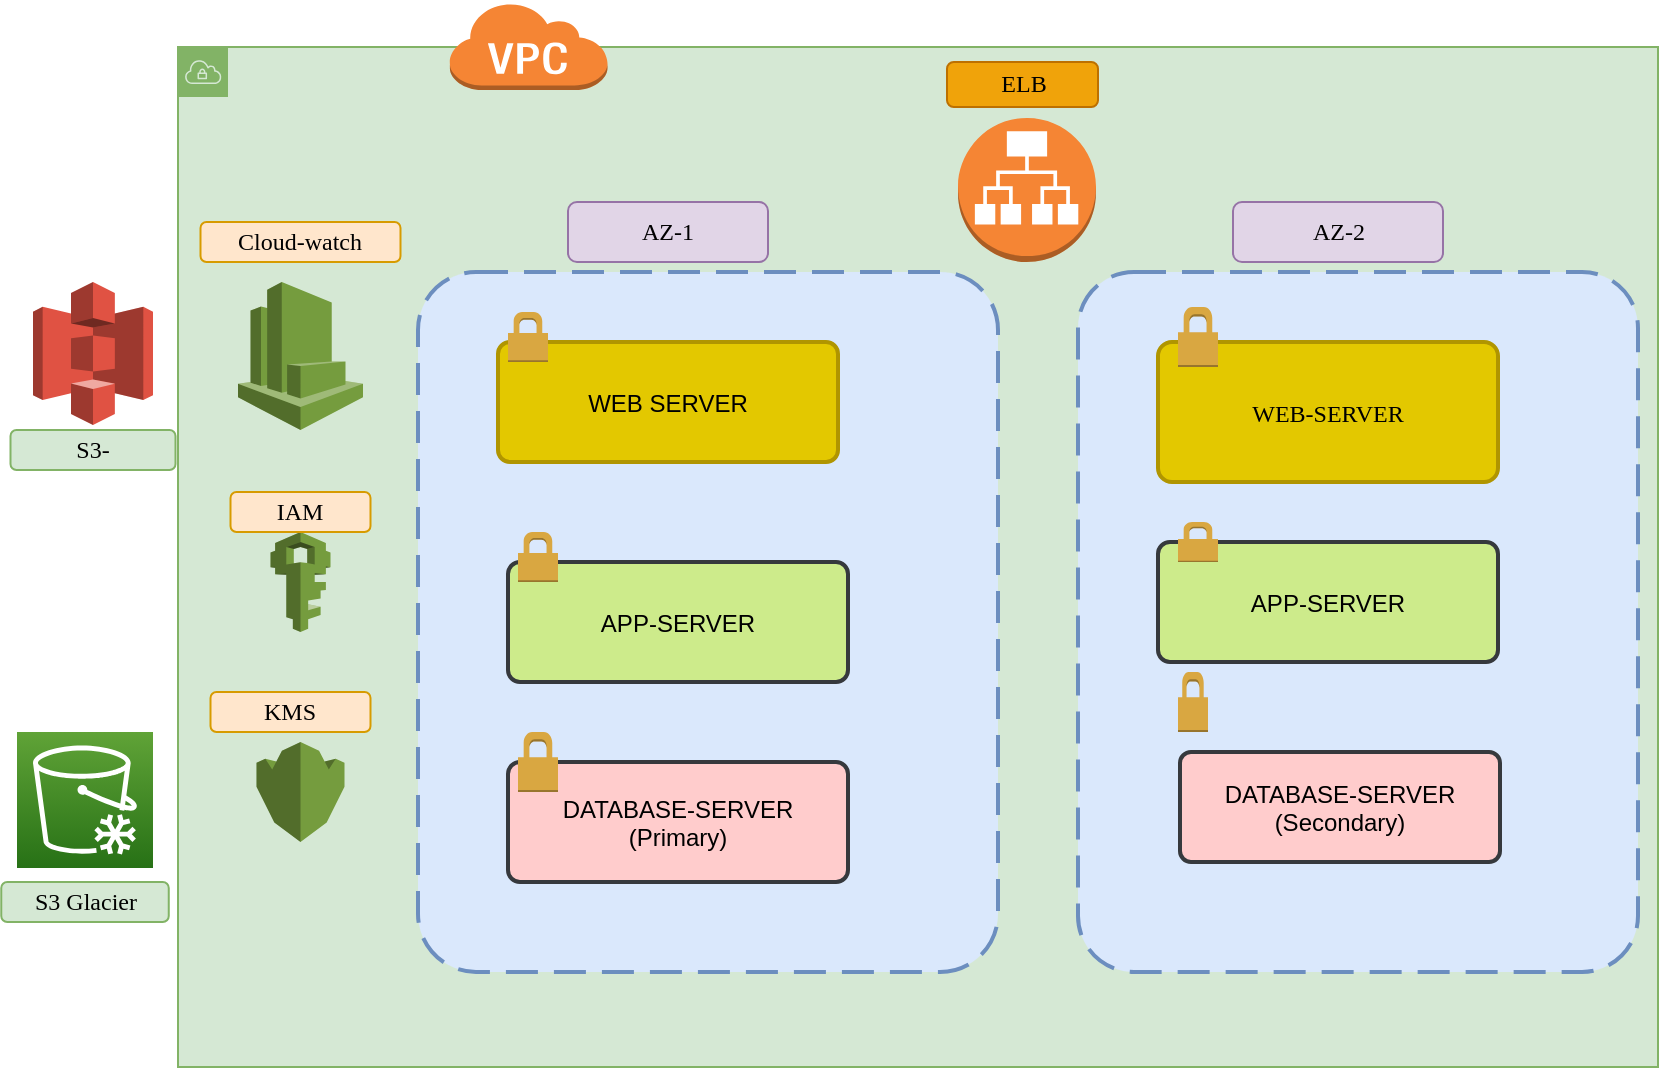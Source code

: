 <mxfile version="17.3.0" type="github">
  <diagram id="E1khFoBKNFC2EEJ2y39V" name="Page-1">
    <mxGraphModel dx="946" dy="1550" grid="1" gridSize="10" guides="1" tooltips="1" connect="1" arrows="1" fold="1" page="1" pageScale="1" pageWidth="850" pageHeight="1100" math="0" shadow="0">
      <root>
        <mxCell id="0" />
        <mxCell id="1" parent="0" />
        <mxCell id="tHmxQ9E9GLZm-GSV-ONZ-29" value="" style="sketch=0;outlineConnect=0;html=1;whiteSpace=wrap;fontSize=12;fontStyle=0;shape=mxgraph.aws4.group;grIcon=mxgraph.aws4.group_vpc;strokeColor=#82b366;fillColor=#d5e8d4;verticalAlign=top;align=left;spacingLeft=30;dashed=0;" parent="1" vertex="1">
          <mxGeometry x="90" y="12.5" width="740" height="510" as="geometry" />
        </mxCell>
        <mxCell id="tHmxQ9E9GLZm-GSV-ONZ-30" value="" style="outlineConnect=0;dashed=0;verticalLabelPosition=bottom;verticalAlign=top;align=center;html=1;shape=mxgraph.aws3.virtual_private_cloud;fillColor=#F58534;gradientColor=none;" parent="1" vertex="1">
          <mxGeometry x="225.25" y="-10" width="79.5" height="44" as="geometry" />
        </mxCell>
        <mxCell id="tHmxQ9E9GLZm-GSV-ONZ-31" value="APP-SERVER" style="rounded=1;arcSize=10;dashed=1;strokeColor=#6c8ebf;fillColor=#dae8fc;dashPattern=8 4;strokeWidth=2;fontFamily=Verdana;" parent="1" vertex="1">
          <mxGeometry x="210" y="125" width="290" height="350" as="geometry" />
        </mxCell>
        <mxCell id="tHmxQ9E9GLZm-GSV-ONZ-32" value="" style="rounded=1;arcSize=10;dashed=1;strokeColor=#6c8ebf;fillColor=#dae8fc;dashPattern=8 4;strokeWidth=2;" parent="1" vertex="1">
          <mxGeometry x="540" y="125" width="280" height="350" as="geometry" />
        </mxCell>
        <mxCell id="tHmxQ9E9GLZm-GSV-ONZ-33" value="WEB SERVER" style="rounded=1;arcSize=10;dashed=0;fillColor=#e3c800;strokeWidth=2;fontColor=#000000;strokeColor=#B09500;" parent="1" vertex="1">
          <mxGeometry x="250" y="160" width="170" height="60" as="geometry" />
        </mxCell>
        <mxCell id="tHmxQ9E9GLZm-GSV-ONZ-34" value="" style="dashed=0;html=1;shape=mxgraph.aws3.permissions;fillColor=#D9A741;gradientColor=none;dashed=0;" parent="1" vertex="1">
          <mxGeometry x="255" y="145" width="20" height="25" as="geometry" />
        </mxCell>
        <mxCell id="tHmxQ9E9GLZm-GSV-ONZ-36" value="APP-SERVER" style="rounded=1;arcSize=10;dashed=0;strokeWidth=2;fillColor=#cdeb8b;strokeColor=#36393d;" parent="1" vertex="1">
          <mxGeometry x="255" y="270" width="170" height="60" as="geometry" />
        </mxCell>
        <mxCell id="tHmxQ9E9GLZm-GSV-ONZ-37" value="" style="dashed=0;html=1;shape=mxgraph.aws3.permissions;fillColor=#D9A741;gradientColor=none;dashed=0;" parent="1" vertex="1">
          <mxGeometry x="260" y="255" width="20" height="25" as="geometry" />
        </mxCell>
        <mxCell id="tHmxQ9E9GLZm-GSV-ONZ-39" value="DATABASE-SERVER&#xa;(Primary)" style="rounded=1;arcSize=10;dashed=0;fillColor=#ffcccc;strokeWidth=2;strokeColor=#36393d;" parent="1" vertex="1">
          <mxGeometry x="255" y="370" width="170" height="60" as="geometry" />
        </mxCell>
        <mxCell id="tHmxQ9E9GLZm-GSV-ONZ-40" value="" style="dashed=0;html=1;shape=mxgraph.aws3.permissions;fillColor=#D9A741;gradientColor=none;dashed=0;" parent="1" vertex="1">
          <mxGeometry x="260" y="355" width="20" height="30" as="geometry" />
        </mxCell>
        <mxCell id="tHmxQ9E9GLZm-GSV-ONZ-42" value="WEB-SERVER" style="rounded=1;arcSize=10;dashed=0;fillColor=#e3c800;strokeWidth=2;fontFamily=Times New Roman;fontColor=#000000;strokeColor=#B09500;" parent="1" vertex="1">
          <mxGeometry x="580" y="160" width="170" height="70" as="geometry" />
        </mxCell>
        <mxCell id="tHmxQ9E9GLZm-GSV-ONZ-43" value="" style="dashed=0;html=1;shape=mxgraph.aws3.permissions;fillColor=#D9A741;gradientColor=none;dashed=0;" parent="1" vertex="1">
          <mxGeometry x="590" y="142.5" width="20" height="30" as="geometry" />
        </mxCell>
        <mxCell id="tHmxQ9E9GLZm-GSV-ONZ-44" value="APP-SERVER" style="rounded=1;arcSize=10;dashed=0;fillColor=#cdeb8b;strokeWidth=2;strokeColor=#36393d;" parent="1" vertex="1">
          <mxGeometry x="580" y="260" width="170" height="60" as="geometry" />
        </mxCell>
        <mxCell id="tHmxQ9E9GLZm-GSV-ONZ-45" value="" style="dashed=0;html=1;shape=mxgraph.aws3.permissions;fillColor=#D9A741;gradientColor=none;dashed=0;" parent="1" vertex="1">
          <mxGeometry x="590" y="250" width="20" height="20" as="geometry" />
        </mxCell>
        <mxCell id="tHmxQ9E9GLZm-GSV-ONZ-46" value="DATABASE-SERVER&#xa;(Secondary)" style="rounded=1;arcSize=10;dashed=0;fillColor=#ffcccc;strokeWidth=2;strokeColor=#36393d;" parent="1" vertex="1">
          <mxGeometry x="591" y="365" width="160" height="55" as="geometry" />
        </mxCell>
        <mxCell id="tHmxQ9E9GLZm-GSV-ONZ-47" value="" style="dashed=0;html=1;shape=mxgraph.aws3.permissions;fillColor=#D9A741;gradientColor=none;dashed=0;" parent="1" vertex="1">
          <mxGeometry x="590" y="325" width="15" height="30" as="geometry" />
        </mxCell>
        <mxCell id="tHmxQ9E9GLZm-GSV-ONZ-49" value="" style="outlineConnect=0;dashed=0;verticalLabelPosition=bottom;verticalAlign=top;align=center;html=1;shape=mxgraph.aws3.application_load_balancer;fillColor=#F58534;gradientColor=none;" parent="1" vertex="1">
          <mxGeometry x="480" y="48" width="69" height="72" as="geometry" />
        </mxCell>
        <mxCell id="tHmxQ9E9GLZm-GSV-ONZ-50" value="" style="outlineConnect=0;dashed=0;verticalLabelPosition=bottom;verticalAlign=top;align=center;html=1;shape=mxgraph.aws3.s3;fillColor=#E05243;gradientColor=none;" parent="1" vertex="1">
          <mxGeometry x="17.5" y="130" width="60" height="71.5" as="geometry" />
        </mxCell>
        <mxCell id="tHmxQ9E9GLZm-GSV-ONZ-51" value="" style="sketch=0;points=[[0,0,0],[0.25,0,0],[0.5,0,0],[0.75,0,0],[1,0,0],[0,1,0],[0.25,1,0],[0.5,1,0],[0.75,1,0],[1,1,0],[0,0.25,0],[0,0.5,0],[0,0.75,0],[1,0.25,0],[1,0.5,0],[1,0.75,0]];outlineConnect=0;fontColor=#232F3E;gradientColor=#60A337;gradientDirection=north;fillColor=#277116;strokeColor=#ffffff;dashed=0;verticalLabelPosition=bottom;verticalAlign=top;align=center;html=1;fontSize=12;fontStyle=0;aspect=fixed;shape=mxgraph.aws4.resourceIcon;resIcon=mxgraph.aws4.glacier;" parent="1" vertex="1">
          <mxGeometry x="9.5" y="355" width="68" height="68" as="geometry" />
        </mxCell>
        <mxCell id="tHmxQ9E9GLZm-GSV-ONZ-55" value="" style="outlineConnect=0;dashed=0;verticalLabelPosition=bottom;verticalAlign=top;align=center;html=1;shape=mxgraph.aws3.cloudwatch;fillColor=#759C3E;gradientColor=none;" parent="1" vertex="1">
          <mxGeometry x="120" y="130" width="62.5" height="74" as="geometry" />
        </mxCell>
        <mxCell id="tHmxQ9E9GLZm-GSV-ONZ-56" value="" style="outlineConnect=0;dashed=0;verticalLabelPosition=bottom;verticalAlign=top;align=center;html=1;shape=mxgraph.aws3.iam;fillColor=#759C3E;gradientColor=none;" parent="1" vertex="1">
          <mxGeometry x="136.25" y="255" width="30" height="50" as="geometry" />
        </mxCell>
        <mxCell id="tHmxQ9E9GLZm-GSV-ONZ-57" value="" style="outlineConnect=0;dashed=0;verticalLabelPosition=bottom;verticalAlign=top;align=center;html=1;shape=mxgraph.aws3.kms;fillColor=#759C3E;gradientColor=none;" parent="1" vertex="1">
          <mxGeometry x="129.25" y="360" width="44" height="50" as="geometry" />
        </mxCell>
        <mxCell id="dVs6kYJUzrnwVYQAE8LV-2" value="S3-" style="rounded=1;whiteSpace=wrap;html=1;fontFamily=Verdana;fillColor=#d5e8d4;strokeColor=#82b366;" vertex="1" parent="1">
          <mxGeometry x="6.25" y="204" width="82.5" height="20" as="geometry" />
        </mxCell>
        <mxCell id="dVs6kYJUzrnwVYQAE8LV-4" value="Cloud-watch" style="rounded=1;whiteSpace=wrap;html=1;fontFamily=Verdana;fillColor=#ffe6cc;strokeColor=#d79b00;" vertex="1" parent="1">
          <mxGeometry x="101.25" y="100" width="100" height="20" as="geometry" />
        </mxCell>
        <mxCell id="dVs6kYJUzrnwVYQAE8LV-5" value="IAM" style="rounded=1;whiteSpace=wrap;html=1;fontFamily=Verdana;fillColor=#ffe6cc;strokeColor=#d79b00;" vertex="1" parent="1">
          <mxGeometry x="116.25" y="235" width="70" height="20" as="geometry" />
        </mxCell>
        <mxCell id="dVs6kYJUzrnwVYQAE8LV-6" value="KMS" style="rounded=1;whiteSpace=wrap;html=1;fontFamily=Verdana;fillColor=#ffe6cc;strokeColor=#d79b00;" vertex="1" parent="1">
          <mxGeometry x="106.25" y="335" width="80" height="20" as="geometry" />
        </mxCell>
        <mxCell id="dVs6kYJUzrnwVYQAE8LV-14" value="AZ-1" style="rounded=1;whiteSpace=wrap;html=1;fontFamily=Verdana;fillColor=#e1d5e7;strokeColor=#9673a6;" vertex="1" parent="1">
          <mxGeometry x="285" y="90" width="100" height="30" as="geometry" />
        </mxCell>
        <mxCell id="dVs6kYJUzrnwVYQAE8LV-15" value="AZ-2" style="rounded=1;whiteSpace=wrap;html=1;fontFamily=Verdana;fillColor=#e1d5e7;strokeColor=#9673a6;" vertex="1" parent="1">
          <mxGeometry x="617.5" y="90" width="105" height="30" as="geometry" />
        </mxCell>
        <mxCell id="dVs6kYJUzrnwVYQAE8LV-16" value="ELB" style="rounded=1;whiteSpace=wrap;html=1;fontFamily=Verdana;fillColor=#f0a30a;fontColor=#000000;strokeColor=#BD7000;" vertex="1" parent="1">
          <mxGeometry x="474.5" y="20" width="75.5" height="22.5" as="geometry" />
        </mxCell>
        <mxCell id="dVs6kYJUzrnwVYQAE8LV-17" value="S3 Glacier" style="rounded=1;whiteSpace=wrap;html=1;fontFamily=Verdana;fillColor=#d5e8d4;strokeColor=#82b366;" vertex="1" parent="1">
          <mxGeometry x="1.63" y="430" width="83.75" height="20" as="geometry" />
        </mxCell>
      </root>
    </mxGraphModel>
  </diagram>
</mxfile>

